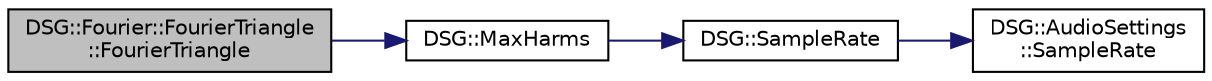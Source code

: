 digraph "DSG::Fourier::FourierTriangle::FourierTriangle"
{
  edge [fontname="Helvetica",fontsize="10",labelfontname="Helvetica",labelfontsize="10"];
  node [fontname="Helvetica",fontsize="10",shape=record];
  rankdir="LR";
  Node1 [label="DSG::Fourier::FourierTriangle\l::FourierTriangle",height=0.2,width=0.4,color="black", fillcolor="grey75", style="filled", fontcolor="black"];
  Node1 -> Node2 [color="midnightblue",fontsize="10",style="solid",fontname="Helvetica"];
  Node2 [label="DSG::MaxHarms",height=0.2,width=0.4,color="black", fillcolor="white", style="filled",URL="$namespace_d_s_g.html#ab5c4eea42ea10b69cfc32afb83ff1d0d"];
  Node2 -> Node3 [color="midnightblue",fontsize="10",style="solid",fontname="Helvetica"];
  Node3 [label="DSG::SampleRate",height=0.2,width=0.4,color="black", fillcolor="white", style="filled",URL="$namespace_d_s_g.html#a72df05177db0412c3590070923f62819",tooltip="DSG::SampleRate - Get Global Sample Rate. "];
  Node3 -> Node4 [color="midnightblue",fontsize="10",style="solid",fontname="Helvetica"];
  Node4 [label="DSG::AudioSettings\l::SampleRate",height=0.2,width=0.4,color="black", fillcolor="white", style="filled",URL="$class_d_s_g_1_1_audio_settings.html#a4f459c389b10c11828e2f2f00c012c49"];
}
